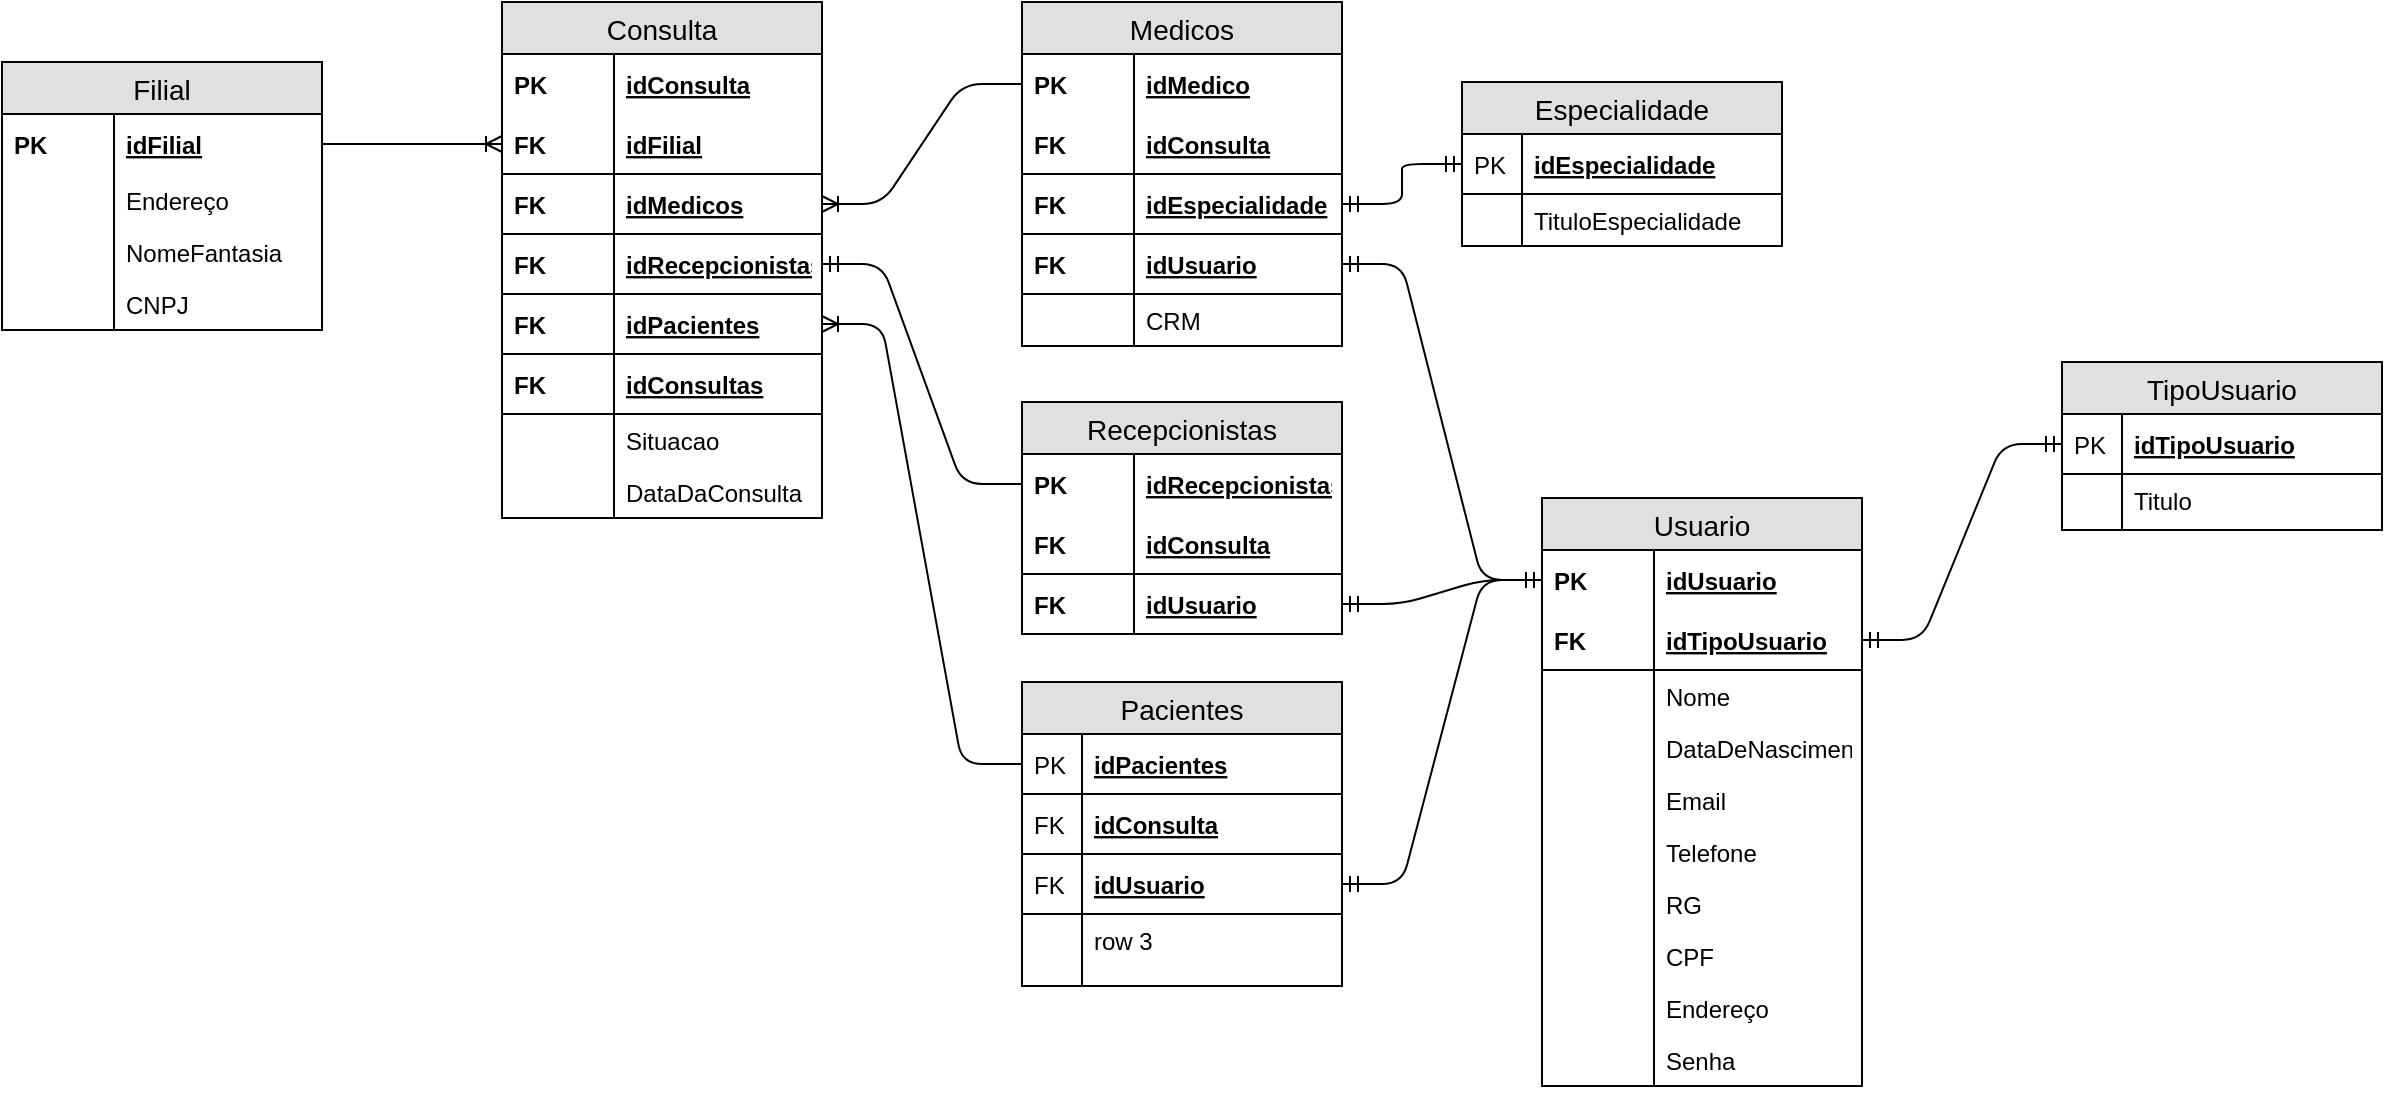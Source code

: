 <mxfile version="12.6.7" type="device"><diagram id="C4TUUDEcaDmJQPDANhr3" name="Page-1"><mxGraphModel dx="1038" dy="548" grid="1" gridSize="10" guides="1" tooltips="1" connect="1" arrows="1" fold="1" page="1" pageScale="1" pageWidth="827" pageHeight="1169" math="0" shadow="0"><root><mxCell id="0"/><mxCell id="1" parent="0"/><mxCell id="StUCn4FQt6FgGUi6J8oa-12" value="Filial" style="swimlane;fontStyle=0;childLayout=stackLayout;horizontal=1;startSize=26;fillColor=#e0e0e0;horizontalStack=0;resizeParent=1;resizeParentMax=0;resizeLast=0;collapsible=1;marginBottom=0;swimlaneFillColor=#ffffff;align=center;fontSize=14;" parent="1" vertex="1"><mxGeometry x="50" y="40" width="160" height="134" as="geometry"/></mxCell><mxCell id="StUCn4FQt6FgGUi6J8oa-13" value="idFilial" style="shape=partialRectangle;top=0;left=0;right=0;bottom=0;align=left;verticalAlign=middle;fillColor=none;spacingLeft=60;spacingRight=4;overflow=hidden;rotatable=0;points=[[0,0.5],[1,0.5]];portConstraint=eastwest;dropTarget=0;fontStyle=5;fontSize=12;" parent="StUCn4FQt6FgGUi6J8oa-12" vertex="1"><mxGeometry y="26" width="160" height="30" as="geometry"/></mxCell><mxCell id="StUCn4FQt6FgGUi6J8oa-14" value="PK" style="shape=partialRectangle;fontStyle=1;top=0;left=0;bottom=0;fillColor=none;align=left;verticalAlign=middle;spacingLeft=4;spacingRight=4;overflow=hidden;rotatable=0;points=[];portConstraint=eastwest;part=1;fontSize=12;" parent="StUCn4FQt6FgGUi6J8oa-13" vertex="1" connectable="0"><mxGeometry width="56" height="30" as="geometry"/></mxCell><mxCell id="StUCn4FQt6FgGUi6J8oa-17" value="Endereço" style="shape=partialRectangle;top=0;left=0;right=0;bottom=0;align=left;verticalAlign=top;fillColor=none;spacingLeft=60;spacingRight=4;overflow=hidden;rotatable=0;points=[[0,0.5],[1,0.5]];portConstraint=eastwest;dropTarget=0;fontSize=12;" parent="StUCn4FQt6FgGUi6J8oa-12" vertex="1"><mxGeometry y="56" width="160" height="26" as="geometry"/></mxCell><mxCell id="StUCn4FQt6FgGUi6J8oa-18" value="" style="shape=partialRectangle;top=0;left=0;bottom=0;fillColor=none;align=left;verticalAlign=top;spacingLeft=4;spacingRight=4;overflow=hidden;rotatable=0;points=[];portConstraint=eastwest;part=1;fontSize=12;" parent="StUCn4FQt6FgGUi6J8oa-17" vertex="1" connectable="0"><mxGeometry width="56" height="26" as="geometry"/></mxCell><mxCell id="StUCn4FQt6FgGUi6J8oa-171" value="NomeFantasia" style="shape=partialRectangle;top=0;left=0;right=0;bottom=0;align=left;verticalAlign=top;fillColor=none;spacingLeft=60;spacingRight=4;overflow=hidden;rotatable=0;points=[[0,0.5],[1,0.5]];portConstraint=eastwest;dropTarget=0;fontSize=12;" parent="StUCn4FQt6FgGUi6J8oa-12" vertex="1"><mxGeometry y="82" width="160" height="26" as="geometry"/></mxCell><mxCell id="StUCn4FQt6FgGUi6J8oa-172" value="" style="shape=partialRectangle;top=0;left=0;bottom=0;fillColor=none;align=left;verticalAlign=top;spacingLeft=4;spacingRight=4;overflow=hidden;rotatable=0;points=[];portConstraint=eastwest;part=1;fontSize=12;" parent="StUCn4FQt6FgGUi6J8oa-171" vertex="1" connectable="0"><mxGeometry width="56" height="26" as="geometry"/></mxCell><mxCell id="StUCn4FQt6FgGUi6J8oa-175" value="CNPJ" style="shape=partialRectangle;top=0;left=0;right=0;bottom=0;align=left;verticalAlign=top;fillColor=none;spacingLeft=60;spacingRight=4;overflow=hidden;rotatable=0;points=[[0,0.5],[1,0.5]];portConstraint=eastwest;dropTarget=0;fontSize=12;" parent="StUCn4FQt6FgGUi6J8oa-12" vertex="1"><mxGeometry y="108" width="160" height="26" as="geometry"/></mxCell><mxCell id="StUCn4FQt6FgGUi6J8oa-176" value="" style="shape=partialRectangle;top=0;left=0;bottom=0;fillColor=none;align=left;verticalAlign=top;spacingLeft=4;spacingRight=4;overflow=hidden;rotatable=0;points=[];portConstraint=eastwest;part=1;fontSize=12;" parent="StUCn4FQt6FgGUi6J8oa-175" vertex="1" connectable="0"><mxGeometry width="56" height="26" as="geometry"/></mxCell><mxCell id="StUCn4FQt6FgGUi6J8oa-21" value="Consulta" style="swimlane;fontStyle=0;childLayout=stackLayout;horizontal=1;startSize=26;fillColor=#e0e0e0;horizontalStack=0;resizeParent=1;resizeParentMax=0;resizeLast=0;collapsible=1;marginBottom=0;swimlaneFillColor=#ffffff;align=center;fontSize=14;" parent="1" vertex="1"><mxGeometry x="300" y="10" width="160" height="258" as="geometry"><mxRectangle x="30" y="180" width="60" height="26" as="alternateBounds"/></mxGeometry></mxCell><mxCell id="StUCn4FQt6FgGUi6J8oa-22" value="idConsulta" style="shape=partialRectangle;top=0;left=0;right=0;bottom=0;align=left;verticalAlign=middle;fillColor=none;spacingLeft=60;spacingRight=4;overflow=hidden;rotatable=0;points=[[0,0.5],[1,0.5]];portConstraint=eastwest;dropTarget=0;fontStyle=5;fontSize=12;" parent="StUCn4FQt6FgGUi6J8oa-21" vertex="1"><mxGeometry y="26" width="160" height="30" as="geometry"/></mxCell><mxCell id="StUCn4FQt6FgGUi6J8oa-23" value="PK" style="shape=partialRectangle;fontStyle=1;top=0;left=0;bottom=0;fillColor=none;align=left;verticalAlign=middle;spacingLeft=4;spacingRight=4;overflow=hidden;rotatable=0;points=[];portConstraint=eastwest;part=1;fontSize=12;" parent="StUCn4FQt6FgGUi6J8oa-22" vertex="1" connectable="0"><mxGeometry width="56" height="30" as="geometry"/></mxCell><mxCell id="StUCn4FQt6FgGUi6J8oa-24" value="idFilial" style="shape=partialRectangle;top=0;left=0;right=0;bottom=1;align=left;verticalAlign=middle;fillColor=none;spacingLeft=60;spacingRight=4;overflow=hidden;rotatable=0;points=[[0,0.5],[1,0.5]];portConstraint=eastwest;dropTarget=0;fontStyle=5;fontSize=12;" parent="StUCn4FQt6FgGUi6J8oa-21" vertex="1"><mxGeometry y="56" width="160" height="30" as="geometry"/></mxCell><mxCell id="StUCn4FQt6FgGUi6J8oa-25" value="FK" style="shape=partialRectangle;fontStyle=1;top=0;left=0;bottom=0;fillColor=none;align=left;verticalAlign=middle;spacingLeft=4;spacingRight=4;overflow=hidden;rotatable=0;points=[];portConstraint=eastwest;part=1;fontSize=12;" parent="StUCn4FQt6FgGUi6J8oa-24" vertex="1" connectable="0"><mxGeometry width="56" height="30" as="geometry"/></mxCell><mxCell id="StUCn4FQt6FgGUi6J8oa-30" value="idMedicos" style="shape=partialRectangle;top=0;left=0;right=0;bottom=1;align=left;verticalAlign=middle;fillColor=none;spacingLeft=60;spacingRight=4;overflow=hidden;rotatable=0;points=[[0,0.5],[1,0.5]];portConstraint=eastwest;dropTarget=0;fontStyle=5;fontSize=12;" parent="StUCn4FQt6FgGUi6J8oa-21" vertex="1"><mxGeometry y="86" width="160" height="30" as="geometry"/></mxCell><mxCell id="StUCn4FQt6FgGUi6J8oa-31" value="FK" style="shape=partialRectangle;fontStyle=1;top=0;left=0;bottom=0;fillColor=none;align=left;verticalAlign=middle;spacingLeft=4;spacingRight=4;overflow=hidden;rotatable=0;points=[];portConstraint=eastwest;part=1;fontSize=12;" parent="StUCn4FQt6FgGUi6J8oa-30" vertex="1" connectable="0"><mxGeometry width="56" height="30" as="geometry"/></mxCell><mxCell id="StUCn4FQt6FgGUi6J8oa-41" value="idRecepcionistas" style="shape=partialRectangle;top=0;left=0;right=0;bottom=1;align=left;verticalAlign=middle;fillColor=none;spacingLeft=60;spacingRight=4;overflow=hidden;rotatable=0;points=[[0,0.5],[1,0.5]];portConstraint=eastwest;dropTarget=0;fontStyle=5;fontSize=12;" parent="StUCn4FQt6FgGUi6J8oa-21" vertex="1"><mxGeometry y="116" width="160" height="30" as="geometry"/></mxCell><mxCell id="StUCn4FQt6FgGUi6J8oa-42" value="FK" style="shape=partialRectangle;fontStyle=1;top=0;left=0;bottom=0;fillColor=none;align=left;verticalAlign=middle;spacingLeft=4;spacingRight=4;overflow=hidden;rotatable=0;points=[];portConstraint=eastwest;part=1;fontSize=12;" parent="StUCn4FQt6FgGUi6J8oa-41" vertex="1" connectable="0"><mxGeometry width="56" height="30" as="geometry"/></mxCell><mxCell id="StUCn4FQt6FgGUi6J8oa-39" value="idPacientes" style="shape=partialRectangle;top=0;left=0;right=0;bottom=1;align=left;verticalAlign=middle;fillColor=none;spacingLeft=60;spacingRight=4;overflow=hidden;rotatable=0;points=[[0,0.5],[1,0.5]];portConstraint=eastwest;dropTarget=0;fontStyle=5;fontSize=12;" parent="StUCn4FQt6FgGUi6J8oa-21" vertex="1"><mxGeometry y="146" width="160" height="30" as="geometry"/></mxCell><mxCell id="StUCn4FQt6FgGUi6J8oa-40" value="FK" style="shape=partialRectangle;fontStyle=1;top=0;left=0;bottom=0;fillColor=none;align=left;verticalAlign=middle;spacingLeft=4;spacingRight=4;overflow=hidden;rotatable=0;points=[];portConstraint=eastwest;part=1;fontSize=12;" parent="StUCn4FQt6FgGUi6J8oa-39" vertex="1" connectable="0"><mxGeometry width="56" height="30" as="geometry"/></mxCell><mxCell id="StUCn4FQt6FgGUi6J8oa-44" value="idConsultas" style="shape=partialRectangle;top=0;left=0;right=0;bottom=1;align=left;verticalAlign=middle;fillColor=none;spacingLeft=60;spacingRight=4;overflow=hidden;rotatable=0;points=[[0,0.5],[1,0.5]];portConstraint=eastwest;dropTarget=0;fontStyle=5;fontSize=12;" parent="StUCn4FQt6FgGUi6J8oa-21" vertex="1"><mxGeometry y="176" width="160" height="30" as="geometry"/></mxCell><mxCell id="StUCn4FQt6FgGUi6J8oa-45" value="FK" style="shape=partialRectangle;fontStyle=1;top=0;left=0;bottom=0;fillColor=none;align=left;verticalAlign=middle;spacingLeft=4;spacingRight=4;overflow=hidden;rotatable=0;points=[];portConstraint=eastwest;part=1;fontSize=12;" parent="StUCn4FQt6FgGUi6J8oa-44" vertex="1" connectable="0"><mxGeometry width="56" height="30" as="geometry"/></mxCell><mxCell id="StUCn4FQt6FgGUi6J8oa-46" value="Situacao" style="shape=partialRectangle;top=0;left=0;right=0;bottom=0;align=left;verticalAlign=top;fillColor=none;spacingLeft=60;spacingRight=4;overflow=hidden;rotatable=0;points=[[0,0.5],[1,0.5]];portConstraint=eastwest;dropTarget=0;fontSize=12;" parent="StUCn4FQt6FgGUi6J8oa-21" vertex="1"><mxGeometry y="206" width="160" height="26" as="geometry"/></mxCell><mxCell id="StUCn4FQt6FgGUi6J8oa-47" value="" style="shape=partialRectangle;top=0;left=0;bottom=0;fillColor=none;align=left;verticalAlign=top;spacingLeft=4;spacingRight=4;overflow=hidden;rotatable=0;points=[];portConstraint=eastwest;part=1;fontSize=12;" parent="StUCn4FQt6FgGUi6J8oa-46" vertex="1" connectable="0"><mxGeometry width="56" height="26" as="geometry"/></mxCell><mxCell id="StUCn4FQt6FgGUi6J8oa-194" value="DataDaConsulta" style="shape=partialRectangle;top=0;left=0;right=0;bottom=0;align=left;verticalAlign=top;fillColor=none;spacingLeft=60;spacingRight=4;overflow=hidden;rotatable=0;points=[[0,0.5],[1,0.5]];portConstraint=eastwest;dropTarget=0;fontSize=12;" parent="StUCn4FQt6FgGUi6J8oa-21" vertex="1"><mxGeometry y="232" width="160" height="26" as="geometry"/></mxCell><mxCell id="StUCn4FQt6FgGUi6J8oa-195" value="" style="shape=partialRectangle;top=0;left=0;bottom=0;fillColor=none;align=left;verticalAlign=top;spacingLeft=4;spacingRight=4;overflow=hidden;rotatable=0;points=[];portConstraint=eastwest;part=1;fontSize=12;" parent="StUCn4FQt6FgGUi6J8oa-194" vertex="1" connectable="0"><mxGeometry width="56" height="26" as="geometry"/></mxCell><mxCell id="StUCn4FQt6FgGUi6J8oa-48" value="Medicos" style="swimlane;fontStyle=0;childLayout=stackLayout;horizontal=1;startSize=26;fillColor=#e0e0e0;horizontalStack=0;resizeParent=1;resizeParentMax=0;resizeLast=0;collapsible=1;marginBottom=0;swimlaneFillColor=#ffffff;align=center;fontSize=14;" parent="1" vertex="1"><mxGeometry x="560" y="10" width="160" height="172" as="geometry"/></mxCell><mxCell id="StUCn4FQt6FgGUi6J8oa-49" value="idMedico" style="shape=partialRectangle;top=0;left=0;right=0;bottom=0;align=left;verticalAlign=middle;fillColor=none;spacingLeft=60;spacingRight=4;overflow=hidden;rotatable=0;points=[[0,0.5],[1,0.5]];portConstraint=eastwest;dropTarget=0;fontStyle=5;fontSize=12;" parent="StUCn4FQt6FgGUi6J8oa-48" vertex="1"><mxGeometry y="26" width="160" height="30" as="geometry"/></mxCell><mxCell id="StUCn4FQt6FgGUi6J8oa-50" value="PK" style="shape=partialRectangle;fontStyle=1;top=0;left=0;bottom=0;fillColor=none;align=left;verticalAlign=middle;spacingLeft=4;spacingRight=4;overflow=hidden;rotatable=0;points=[];portConstraint=eastwest;part=1;fontSize=12;" parent="StUCn4FQt6FgGUi6J8oa-49" vertex="1" connectable="0"><mxGeometry width="56" height="30" as="geometry"/></mxCell><mxCell id="StUCn4FQt6FgGUi6J8oa-51" value="idConsulta" style="shape=partialRectangle;top=0;left=0;right=0;bottom=1;align=left;verticalAlign=middle;fillColor=none;spacingLeft=60;spacingRight=4;overflow=hidden;rotatable=0;points=[[0,0.5],[1,0.5]];portConstraint=eastwest;dropTarget=0;fontStyle=5;fontSize=12;" parent="StUCn4FQt6FgGUi6J8oa-48" vertex="1"><mxGeometry y="56" width="160" height="30" as="geometry"/></mxCell><mxCell id="StUCn4FQt6FgGUi6J8oa-52" value="FK" style="shape=partialRectangle;fontStyle=1;top=0;left=0;bottom=0;fillColor=none;align=left;verticalAlign=middle;spacingLeft=4;spacingRight=4;overflow=hidden;rotatable=0;points=[];portConstraint=eastwest;part=1;fontSize=12;" parent="StUCn4FQt6FgGUi6J8oa-51" vertex="1" connectable="0"><mxGeometry width="56" height="30" as="geometry"/></mxCell><mxCell id="StUCn4FQt6FgGUi6J8oa-71" value="idEspecialidade" style="shape=partialRectangle;top=0;left=0;right=0;bottom=1;align=left;verticalAlign=middle;fillColor=none;spacingLeft=60;spacingRight=4;overflow=hidden;rotatable=0;points=[[0,0.5],[1,0.5]];portConstraint=eastwest;dropTarget=0;fontStyle=5;fontSize=12;" parent="StUCn4FQt6FgGUi6J8oa-48" vertex="1"><mxGeometry y="86" width="160" height="30" as="geometry"/></mxCell><mxCell id="StUCn4FQt6FgGUi6J8oa-72" value="FK" style="shape=partialRectangle;fontStyle=1;top=0;left=0;bottom=0;fillColor=none;align=left;verticalAlign=middle;spacingLeft=4;spacingRight=4;overflow=hidden;rotatable=0;points=[];portConstraint=eastwest;part=1;fontSize=12;" parent="StUCn4FQt6FgGUi6J8oa-71" vertex="1" connectable="0"><mxGeometry width="56" height="30" as="geometry"/></mxCell><mxCell id="ENbxAPlrZbh8UPmjOqys-13" value="idUsuario" style="shape=partialRectangle;top=0;left=0;right=0;bottom=1;align=left;verticalAlign=middle;fillColor=none;spacingLeft=60;spacingRight=4;overflow=hidden;rotatable=0;points=[[0,0.5],[1,0.5]];portConstraint=eastwest;dropTarget=0;fontStyle=5;fontSize=12;" vertex="1" parent="StUCn4FQt6FgGUi6J8oa-48"><mxGeometry y="116" width="160" height="30" as="geometry"/></mxCell><mxCell id="ENbxAPlrZbh8UPmjOqys-14" value="FK" style="shape=partialRectangle;fontStyle=1;top=0;left=0;bottom=0;fillColor=none;align=left;verticalAlign=middle;spacingLeft=4;spacingRight=4;overflow=hidden;rotatable=0;points=[];portConstraint=eastwest;part=1;fontSize=12;" vertex="1" connectable="0" parent="ENbxAPlrZbh8UPmjOqys-13"><mxGeometry width="56" height="30" as="geometry"/></mxCell><mxCell id="StUCn4FQt6FgGUi6J8oa-53" value="CRM" style="shape=partialRectangle;top=0;left=0;right=0;bottom=0;align=left;verticalAlign=top;fillColor=none;spacingLeft=60;spacingRight=4;overflow=hidden;rotatable=0;points=[[0,0.5],[1,0.5]];portConstraint=eastwest;dropTarget=0;fontSize=12;" parent="StUCn4FQt6FgGUi6J8oa-48" vertex="1"><mxGeometry y="146" width="160" height="26" as="geometry"/></mxCell><mxCell id="StUCn4FQt6FgGUi6J8oa-54" value="" style="shape=partialRectangle;top=0;left=0;bottom=0;fillColor=none;align=left;verticalAlign=top;spacingLeft=4;spacingRight=4;overflow=hidden;rotatable=0;points=[];portConstraint=eastwest;part=1;fontSize=12;" parent="StUCn4FQt6FgGUi6J8oa-53" vertex="1" connectable="0"><mxGeometry width="56" height="26" as="geometry"/></mxCell><mxCell id="StUCn4FQt6FgGUi6J8oa-77" value="Recepcionistas" style="swimlane;fontStyle=0;childLayout=stackLayout;horizontal=1;startSize=26;fillColor=#e0e0e0;horizontalStack=0;resizeParent=1;resizeParentMax=0;resizeLast=0;collapsible=1;marginBottom=0;swimlaneFillColor=#ffffff;align=center;fontSize=14;" parent="1" vertex="1"><mxGeometry x="560" y="210" width="160" height="116" as="geometry"/></mxCell><mxCell id="StUCn4FQt6FgGUi6J8oa-78" value="idRecepcionistas" style="shape=partialRectangle;top=0;left=0;right=0;bottom=0;align=left;verticalAlign=middle;fillColor=none;spacingLeft=60;spacingRight=4;overflow=hidden;rotatable=0;points=[[0,0.5],[1,0.5]];portConstraint=eastwest;dropTarget=0;fontStyle=5;fontSize=12;" parent="StUCn4FQt6FgGUi6J8oa-77" vertex="1"><mxGeometry y="26" width="160" height="30" as="geometry"/></mxCell><mxCell id="StUCn4FQt6FgGUi6J8oa-79" value="PK" style="shape=partialRectangle;fontStyle=1;top=0;left=0;bottom=0;fillColor=none;align=left;verticalAlign=middle;spacingLeft=4;spacingRight=4;overflow=hidden;rotatable=0;points=[];portConstraint=eastwest;part=1;fontSize=12;" parent="StUCn4FQt6FgGUi6J8oa-78" vertex="1" connectable="0"><mxGeometry width="56" height="30" as="geometry"/></mxCell><mxCell id="StUCn4FQt6FgGUi6J8oa-80" value="idConsulta" style="shape=partialRectangle;top=0;left=0;right=0;bottom=1;align=left;verticalAlign=middle;fillColor=none;spacingLeft=60;spacingRight=4;overflow=hidden;rotatable=0;points=[[0,0.5],[1,0.5]];portConstraint=eastwest;dropTarget=0;fontStyle=5;fontSize=12;" parent="StUCn4FQt6FgGUi6J8oa-77" vertex="1"><mxGeometry y="56" width="160" height="30" as="geometry"/></mxCell><mxCell id="StUCn4FQt6FgGUi6J8oa-81" value="FK" style="shape=partialRectangle;fontStyle=1;top=0;left=0;bottom=0;fillColor=none;align=left;verticalAlign=middle;spacingLeft=4;spacingRight=4;overflow=hidden;rotatable=0;points=[];portConstraint=eastwest;part=1;fontSize=12;" parent="StUCn4FQt6FgGUi6J8oa-80" vertex="1" connectable="0"><mxGeometry width="56" height="30" as="geometry"/></mxCell><mxCell id="ENbxAPlrZbh8UPmjOqys-11" value="idUsuario" style="shape=partialRectangle;top=0;left=0;right=0;bottom=1;align=left;verticalAlign=middle;fillColor=none;spacingLeft=60;spacingRight=4;overflow=hidden;rotatable=0;points=[[0,0.5],[1,0.5]];portConstraint=eastwest;dropTarget=0;fontStyle=5;fontSize=12;" vertex="1" parent="StUCn4FQt6FgGUi6J8oa-77"><mxGeometry y="86" width="160" height="30" as="geometry"/></mxCell><mxCell id="ENbxAPlrZbh8UPmjOqys-12" value="FK" style="shape=partialRectangle;fontStyle=1;top=0;left=0;bottom=0;fillColor=none;align=left;verticalAlign=middle;spacingLeft=4;spacingRight=4;overflow=hidden;rotatable=0;points=[];portConstraint=eastwest;part=1;fontSize=12;" vertex="1" connectable="0" parent="ENbxAPlrZbh8UPmjOqys-11"><mxGeometry width="56" height="30" as="geometry"/></mxCell><mxCell id="StUCn4FQt6FgGUi6J8oa-86" value="" style="edgeStyle=entityRelationEdgeStyle;fontSize=12;html=1;endArrow=ERoneToMany;exitX=1;exitY=0.5;exitDx=0;exitDy=0;entryX=0;entryY=0.5;entryDx=0;entryDy=0;" parent="1" source="StUCn4FQt6FgGUi6J8oa-13" target="StUCn4FQt6FgGUi6J8oa-24" edge="1"><mxGeometry width="100" height="100" relative="1" as="geometry"><mxPoint x="210" y="110" as="sourcePoint"/><mxPoint x="300" y="60" as="targetPoint"/></mxGeometry></mxCell><mxCell id="StUCn4FQt6FgGUi6J8oa-88" value="Usuario" style="swimlane;fontStyle=0;childLayout=stackLayout;horizontal=1;startSize=26;fillColor=#e0e0e0;horizontalStack=0;resizeParent=1;resizeParentMax=0;resizeLast=0;collapsible=1;marginBottom=0;swimlaneFillColor=#ffffff;align=center;fontSize=14;" parent="1" vertex="1"><mxGeometry x="820" y="258" width="160" height="294" as="geometry"/></mxCell><mxCell id="StUCn4FQt6FgGUi6J8oa-89" value="idUsuario" style="shape=partialRectangle;top=0;left=0;right=0;bottom=0;align=left;verticalAlign=middle;fillColor=none;spacingLeft=60;spacingRight=4;overflow=hidden;rotatable=0;points=[[0,0.5],[1,0.5]];portConstraint=eastwest;dropTarget=0;fontStyle=5;fontSize=12;" parent="StUCn4FQt6FgGUi6J8oa-88" vertex="1"><mxGeometry y="26" width="160" height="30" as="geometry"/></mxCell><mxCell id="StUCn4FQt6FgGUi6J8oa-90" value="PK" style="shape=partialRectangle;fontStyle=1;top=0;left=0;bottom=0;fillColor=none;align=left;verticalAlign=middle;spacingLeft=4;spacingRight=4;overflow=hidden;rotatable=0;points=[];portConstraint=eastwest;part=1;fontSize=12;" parent="StUCn4FQt6FgGUi6J8oa-89" vertex="1" connectable="0"><mxGeometry width="56" height="30" as="geometry"/></mxCell><mxCell id="StUCn4FQt6FgGUi6J8oa-91" value="idTipoUsuario" style="shape=partialRectangle;top=0;left=0;right=0;bottom=1;align=left;verticalAlign=middle;fillColor=none;spacingLeft=60;spacingRight=4;overflow=hidden;rotatable=0;points=[[0,0.5],[1,0.5]];portConstraint=eastwest;dropTarget=0;fontStyle=5;fontSize=12;" parent="StUCn4FQt6FgGUi6J8oa-88" vertex="1"><mxGeometry y="56" width="160" height="30" as="geometry"/></mxCell><mxCell id="StUCn4FQt6FgGUi6J8oa-92" value="FK" style="shape=partialRectangle;fontStyle=1;top=0;left=0;bottom=0;fillColor=none;align=left;verticalAlign=middle;spacingLeft=4;spacingRight=4;overflow=hidden;rotatable=0;points=[];portConstraint=eastwest;part=1;fontSize=12;" parent="StUCn4FQt6FgGUi6J8oa-91" vertex="1" connectable="0"><mxGeometry width="56" height="30" as="geometry"/></mxCell><mxCell id="StUCn4FQt6FgGUi6J8oa-93" value="Nome" style="shape=partialRectangle;top=0;left=0;right=0;bottom=0;align=left;verticalAlign=top;fillColor=none;spacingLeft=60;spacingRight=4;overflow=hidden;rotatable=0;points=[[0,0.5],[1,0.5]];portConstraint=eastwest;dropTarget=0;fontSize=12;" parent="StUCn4FQt6FgGUi6J8oa-88" vertex="1"><mxGeometry y="86" width="160" height="26" as="geometry"/></mxCell><mxCell id="StUCn4FQt6FgGUi6J8oa-94" value="" style="shape=partialRectangle;top=0;left=0;bottom=0;fillColor=none;align=left;verticalAlign=top;spacingLeft=4;spacingRight=4;overflow=hidden;rotatable=0;points=[];portConstraint=eastwest;part=1;fontSize=12;" parent="StUCn4FQt6FgGUi6J8oa-93" vertex="1" connectable="0"><mxGeometry width="56" height="26" as="geometry"/></mxCell><mxCell id="StUCn4FQt6FgGUi6J8oa-102" value="DataDeNascimento" style="shape=partialRectangle;top=0;left=0;right=0;bottom=0;align=left;verticalAlign=top;fillColor=none;spacingLeft=60;spacingRight=4;overflow=hidden;rotatable=0;points=[[0,0.5],[1,0.5]];portConstraint=eastwest;dropTarget=0;fontSize=12;" parent="StUCn4FQt6FgGUi6J8oa-88" vertex="1"><mxGeometry y="112" width="160" height="26" as="geometry"/></mxCell><mxCell id="StUCn4FQt6FgGUi6J8oa-103" value="" style="shape=partialRectangle;top=0;left=0;bottom=0;fillColor=none;align=left;verticalAlign=top;spacingLeft=4;spacingRight=4;overflow=hidden;rotatable=0;points=[];portConstraint=eastwest;part=1;fontSize=12;" parent="StUCn4FQt6FgGUi6J8oa-102" vertex="1" connectable="0"><mxGeometry width="56" height="26" as="geometry"/></mxCell><mxCell id="StUCn4FQt6FgGUi6J8oa-104" value="Email" style="shape=partialRectangle;top=0;left=0;right=0;bottom=0;align=left;verticalAlign=top;fillColor=none;spacingLeft=60;spacingRight=4;overflow=hidden;rotatable=0;points=[[0,0.5],[1,0.5]];portConstraint=eastwest;dropTarget=0;fontSize=12;" parent="StUCn4FQt6FgGUi6J8oa-88" vertex="1"><mxGeometry y="138" width="160" height="26" as="geometry"/></mxCell><mxCell id="StUCn4FQt6FgGUi6J8oa-105" value="" style="shape=partialRectangle;top=0;left=0;bottom=0;fillColor=none;align=left;verticalAlign=top;spacingLeft=4;spacingRight=4;overflow=hidden;rotatable=0;points=[];portConstraint=eastwest;part=1;fontSize=12;" parent="StUCn4FQt6FgGUi6J8oa-104" vertex="1" connectable="0"><mxGeometry width="56" height="26" as="geometry"/></mxCell><mxCell id="StUCn4FQt6FgGUi6J8oa-106" value="Telefone" style="shape=partialRectangle;top=0;left=0;right=0;bottom=0;align=left;verticalAlign=top;fillColor=none;spacingLeft=60;spacingRight=4;overflow=hidden;rotatable=0;points=[[0,0.5],[1,0.5]];portConstraint=eastwest;dropTarget=0;fontSize=12;" parent="StUCn4FQt6FgGUi6J8oa-88" vertex="1"><mxGeometry y="164" width="160" height="26" as="geometry"/></mxCell><mxCell id="StUCn4FQt6FgGUi6J8oa-107" value="" style="shape=partialRectangle;top=0;left=0;bottom=0;fillColor=none;align=left;verticalAlign=top;spacingLeft=4;spacingRight=4;overflow=hidden;rotatable=0;points=[];portConstraint=eastwest;part=1;fontSize=12;" parent="StUCn4FQt6FgGUi6J8oa-106" vertex="1" connectable="0"><mxGeometry width="56" height="26" as="geometry"/></mxCell><mxCell id="StUCn4FQt6FgGUi6J8oa-110" value="RG" style="shape=partialRectangle;top=0;left=0;right=0;bottom=0;align=left;verticalAlign=top;fillColor=none;spacingLeft=60;spacingRight=4;overflow=hidden;rotatable=0;points=[[0,0.5],[1,0.5]];portConstraint=eastwest;dropTarget=0;fontSize=12;" parent="StUCn4FQt6FgGUi6J8oa-88" vertex="1"><mxGeometry y="190" width="160" height="26" as="geometry"/></mxCell><mxCell id="StUCn4FQt6FgGUi6J8oa-111" value="" style="shape=partialRectangle;top=0;left=0;bottom=0;fillColor=none;align=left;verticalAlign=top;spacingLeft=4;spacingRight=4;overflow=hidden;rotatable=0;points=[];portConstraint=eastwest;part=1;fontSize=12;" parent="StUCn4FQt6FgGUi6J8oa-110" vertex="1" connectable="0"><mxGeometry width="56" height="26" as="geometry"/></mxCell><mxCell id="StUCn4FQt6FgGUi6J8oa-112" value="CPF" style="shape=partialRectangle;top=0;left=0;right=0;bottom=0;align=left;verticalAlign=top;fillColor=none;spacingLeft=60;spacingRight=4;overflow=hidden;rotatable=0;points=[[0,0.5],[1,0.5]];portConstraint=eastwest;dropTarget=0;fontSize=12;" parent="StUCn4FQt6FgGUi6J8oa-88" vertex="1"><mxGeometry y="216" width="160" height="26" as="geometry"/></mxCell><mxCell id="StUCn4FQt6FgGUi6J8oa-113" value="" style="shape=partialRectangle;top=0;left=0;bottom=0;fillColor=none;align=left;verticalAlign=top;spacingLeft=4;spacingRight=4;overflow=hidden;rotatable=0;points=[];portConstraint=eastwest;part=1;fontSize=12;" parent="StUCn4FQt6FgGUi6J8oa-112" vertex="1" connectable="0"><mxGeometry width="56" height="26" as="geometry"/></mxCell><mxCell id="StUCn4FQt6FgGUi6J8oa-114" value="Endereço" style="shape=partialRectangle;top=0;left=0;right=0;bottom=0;align=left;verticalAlign=top;fillColor=none;spacingLeft=60;spacingRight=4;overflow=hidden;rotatable=0;points=[[0,0.5],[1,0.5]];portConstraint=eastwest;dropTarget=0;fontSize=12;" parent="StUCn4FQt6FgGUi6J8oa-88" vertex="1"><mxGeometry y="242" width="160" height="26" as="geometry"/></mxCell><mxCell id="StUCn4FQt6FgGUi6J8oa-115" value="" style="shape=partialRectangle;top=0;left=0;bottom=0;fillColor=none;align=left;verticalAlign=top;spacingLeft=4;spacingRight=4;overflow=hidden;rotatable=0;points=[];portConstraint=eastwest;part=1;fontSize=12;" parent="StUCn4FQt6FgGUi6J8oa-114" vertex="1" connectable="0"><mxGeometry width="56" height="26" as="geometry"/></mxCell><mxCell id="StUCn4FQt6FgGUi6J8oa-131" value="Senha" style="shape=partialRectangle;top=0;left=0;right=0;bottom=0;align=left;verticalAlign=top;fillColor=none;spacingLeft=60;spacingRight=4;overflow=hidden;rotatable=0;points=[[0,0.5],[1,0.5]];portConstraint=eastwest;dropTarget=0;fontSize=12;" parent="StUCn4FQt6FgGUi6J8oa-88" vertex="1"><mxGeometry y="268" width="160" height="26" as="geometry"/></mxCell><mxCell id="StUCn4FQt6FgGUi6J8oa-132" value="" style="shape=partialRectangle;top=0;left=0;bottom=0;fillColor=none;align=left;verticalAlign=top;spacingLeft=4;spacingRight=4;overflow=hidden;rotatable=0;points=[];portConstraint=eastwest;part=1;fontSize=12;" parent="StUCn4FQt6FgGUi6J8oa-131" vertex="1" connectable="0"><mxGeometry width="56" height="26" as="geometry"/></mxCell><mxCell id="StUCn4FQt6FgGUi6J8oa-116" value="TipoUsuario" style="swimlane;fontStyle=0;childLayout=stackLayout;horizontal=1;startSize=26;fillColor=#e0e0e0;horizontalStack=0;resizeParent=1;resizeParentMax=0;resizeLast=0;collapsible=1;marginBottom=0;swimlaneFillColor=#ffffff;align=center;fontSize=14;" parent="1" vertex="1"><mxGeometry x="1080" y="190" width="160" height="84" as="geometry"/></mxCell><mxCell id="StUCn4FQt6FgGUi6J8oa-117" value="idTipoUsuario" style="shape=partialRectangle;top=0;left=0;right=0;bottom=1;align=left;verticalAlign=middle;fillColor=none;spacingLeft=34;spacingRight=4;overflow=hidden;rotatable=0;points=[[0,0.5],[1,0.5]];portConstraint=eastwest;dropTarget=0;fontStyle=5;fontSize=12;" parent="StUCn4FQt6FgGUi6J8oa-116" vertex="1"><mxGeometry y="26" width="160" height="30" as="geometry"/></mxCell><mxCell id="StUCn4FQt6FgGUi6J8oa-118" value="PK" style="shape=partialRectangle;top=0;left=0;bottom=0;fillColor=none;align=left;verticalAlign=middle;spacingLeft=4;spacingRight=4;overflow=hidden;rotatable=0;points=[];portConstraint=eastwest;part=1;fontSize=12;" parent="StUCn4FQt6FgGUi6J8oa-117" vertex="1" connectable="0"><mxGeometry width="30" height="30" as="geometry"/></mxCell><mxCell id="StUCn4FQt6FgGUi6J8oa-119" value="Titulo" style="shape=partialRectangle;top=0;left=0;right=0;bottom=0;align=left;verticalAlign=top;fillColor=none;spacingLeft=34;spacingRight=4;overflow=hidden;rotatable=0;points=[[0,0.5],[1,0.5]];portConstraint=eastwest;dropTarget=0;fontSize=12;" parent="StUCn4FQt6FgGUi6J8oa-116" vertex="1"><mxGeometry y="56" width="160" height="26" as="geometry"/></mxCell><mxCell id="StUCn4FQt6FgGUi6J8oa-120" value="" style="shape=partialRectangle;top=0;left=0;bottom=0;fillColor=none;align=left;verticalAlign=top;spacingLeft=4;spacingRight=4;overflow=hidden;rotatable=0;points=[];portConstraint=eastwest;part=1;fontSize=12;" parent="StUCn4FQt6FgGUi6J8oa-119" vertex="1" connectable="0"><mxGeometry width="30" height="26" as="geometry"/></mxCell><mxCell id="StUCn4FQt6FgGUi6J8oa-125" value="" style="shape=partialRectangle;top=0;left=0;right=0;bottom=0;align=left;verticalAlign=top;fillColor=none;spacingLeft=34;spacingRight=4;overflow=hidden;rotatable=0;points=[[0,0.5],[1,0.5]];portConstraint=eastwest;dropTarget=0;fontSize=12;" parent="StUCn4FQt6FgGUi6J8oa-116" vertex="1"><mxGeometry y="82" width="160" height="2" as="geometry"/></mxCell><mxCell id="StUCn4FQt6FgGUi6J8oa-126" value="" style="shape=partialRectangle;top=0;left=0;bottom=0;fillColor=none;align=left;verticalAlign=top;spacingLeft=4;spacingRight=4;overflow=hidden;rotatable=0;points=[];portConstraint=eastwest;part=1;fontSize=12;" parent="StUCn4FQt6FgGUi6J8oa-125" vertex="1" connectable="0"><mxGeometry width="30" height="2" as="geometry"/></mxCell><mxCell id="StUCn4FQt6FgGUi6J8oa-127" value="" style="edgeStyle=entityRelationEdgeStyle;fontSize=12;html=1;endArrow=ERmandOne;startArrow=ERmandOne;entryX=0;entryY=0.5;entryDx=0;entryDy=0;exitX=1;exitY=0.5;exitDx=0;exitDy=0;" parent="1" source="StUCn4FQt6FgGUi6J8oa-91" target="StUCn4FQt6FgGUi6J8oa-117" edge="1"><mxGeometry width="100" height="100" relative="1" as="geometry"><mxPoint x="520" y="1038" as="sourcePoint"/><mxPoint x="620" y="938" as="targetPoint"/></mxGeometry></mxCell><mxCell id="StUCn4FQt6FgGUi6J8oa-134" value="Pacientes" style="swimlane;fontStyle=0;childLayout=stackLayout;horizontal=1;startSize=26;fillColor=#e0e0e0;horizontalStack=0;resizeParent=1;resizeParentMax=0;resizeLast=0;collapsible=1;marginBottom=0;swimlaneFillColor=#ffffff;align=center;fontSize=14;" parent="1" vertex="1"><mxGeometry x="560" y="350" width="160" height="152" as="geometry"/></mxCell><mxCell id="StUCn4FQt6FgGUi6J8oa-135" value="idPacientes" style="shape=partialRectangle;top=0;left=0;right=0;bottom=1;align=left;verticalAlign=middle;fillColor=none;spacingLeft=34;spacingRight=4;overflow=hidden;rotatable=0;points=[[0,0.5],[1,0.5]];portConstraint=eastwest;dropTarget=0;fontStyle=5;fontSize=12;" parent="StUCn4FQt6FgGUi6J8oa-134" vertex="1"><mxGeometry y="26" width="160" height="30" as="geometry"/></mxCell><mxCell id="StUCn4FQt6FgGUi6J8oa-136" value="PK" style="shape=partialRectangle;top=0;left=0;bottom=0;fillColor=none;align=left;verticalAlign=middle;spacingLeft=4;spacingRight=4;overflow=hidden;rotatable=0;points=[];portConstraint=eastwest;part=1;fontSize=12;" parent="StUCn4FQt6FgGUi6J8oa-135" vertex="1" connectable="0"><mxGeometry width="30" height="30" as="geometry"/></mxCell><mxCell id="StUCn4FQt6FgGUi6J8oa-166" value="idConsulta" style="shape=partialRectangle;top=0;left=0;right=0;bottom=1;align=left;verticalAlign=middle;fillColor=none;spacingLeft=34;spacingRight=4;overflow=hidden;rotatable=0;points=[[0,0.5],[1,0.5]];portConstraint=eastwest;dropTarget=0;fontStyle=5;fontSize=12;" parent="StUCn4FQt6FgGUi6J8oa-134" vertex="1"><mxGeometry y="56" width="160" height="30" as="geometry"/></mxCell><mxCell id="StUCn4FQt6FgGUi6J8oa-167" value="FK" style="shape=partialRectangle;top=0;left=0;bottom=0;fillColor=none;align=left;verticalAlign=middle;spacingLeft=4;spacingRight=4;overflow=hidden;rotatable=0;points=[];portConstraint=eastwest;part=1;fontSize=12;" parent="StUCn4FQt6FgGUi6J8oa-166" vertex="1" connectable="0"><mxGeometry width="30" height="30" as="geometry"/></mxCell><mxCell id="ENbxAPlrZbh8UPmjOqys-8" value="idUsuario" style="shape=partialRectangle;top=0;left=0;right=0;bottom=1;align=left;verticalAlign=middle;fillColor=none;spacingLeft=34;spacingRight=4;overflow=hidden;rotatable=0;points=[[0,0.5],[1,0.5]];portConstraint=eastwest;dropTarget=0;fontStyle=5;fontSize=12;" vertex="1" parent="StUCn4FQt6FgGUi6J8oa-134"><mxGeometry y="86" width="160" height="30" as="geometry"/></mxCell><mxCell id="ENbxAPlrZbh8UPmjOqys-9" value="FK" style="shape=partialRectangle;top=0;left=0;bottom=0;fillColor=none;align=left;verticalAlign=middle;spacingLeft=4;spacingRight=4;overflow=hidden;rotatable=0;points=[];portConstraint=eastwest;part=1;fontSize=12;" vertex="1" connectable="0" parent="ENbxAPlrZbh8UPmjOqys-8"><mxGeometry width="30" height="30" as="geometry"/></mxCell><mxCell id="StUCn4FQt6FgGUi6J8oa-141" value="row 3" style="shape=partialRectangle;top=0;left=0;right=0;bottom=0;align=left;verticalAlign=top;fillColor=none;spacingLeft=34;spacingRight=4;overflow=hidden;rotatable=0;points=[[0,0.5],[1,0.5]];portConstraint=eastwest;dropTarget=0;fontSize=12;" parent="StUCn4FQt6FgGUi6J8oa-134" vertex="1"><mxGeometry y="116" width="160" height="26" as="geometry"/></mxCell><mxCell id="StUCn4FQt6FgGUi6J8oa-142" value="" style="shape=partialRectangle;top=0;left=0;bottom=0;fillColor=none;align=left;verticalAlign=top;spacingLeft=4;spacingRight=4;overflow=hidden;rotatable=0;points=[];portConstraint=eastwest;part=1;fontSize=12;" parent="StUCn4FQt6FgGUi6J8oa-141" vertex="1" connectable="0"><mxGeometry width="30" height="26" as="geometry"/></mxCell><mxCell id="StUCn4FQt6FgGUi6J8oa-143" value="" style="shape=partialRectangle;top=0;left=0;right=0;bottom=0;align=left;verticalAlign=top;fillColor=none;spacingLeft=34;spacingRight=4;overflow=hidden;rotatable=0;points=[[0,0.5],[1,0.5]];portConstraint=eastwest;dropTarget=0;fontSize=12;" parent="StUCn4FQt6FgGUi6J8oa-134" vertex="1"><mxGeometry y="142" width="160" height="10" as="geometry"/></mxCell><mxCell id="StUCn4FQt6FgGUi6J8oa-144" value="" style="shape=partialRectangle;top=0;left=0;bottom=0;fillColor=none;align=left;verticalAlign=top;spacingLeft=4;spacingRight=4;overflow=hidden;rotatable=0;points=[];portConstraint=eastwest;part=1;fontSize=12;" parent="StUCn4FQt6FgGUi6J8oa-143" vertex="1" connectable="0"><mxGeometry width="30" height="10" as="geometry"/></mxCell><mxCell id="StUCn4FQt6FgGUi6J8oa-177" value="Especialidade" style="swimlane;fontStyle=0;childLayout=stackLayout;horizontal=1;startSize=26;fillColor=#e0e0e0;horizontalStack=0;resizeParent=1;resizeParentMax=0;resizeLast=0;collapsible=1;marginBottom=0;swimlaneFillColor=#ffffff;align=center;fontSize=14;" parent="1" vertex="1"><mxGeometry x="780" y="50" width="160" height="82" as="geometry"/></mxCell><mxCell id="StUCn4FQt6FgGUi6J8oa-178" value="idEspecialidade" style="shape=partialRectangle;top=0;left=0;right=0;bottom=1;align=left;verticalAlign=middle;fillColor=none;spacingLeft=34;spacingRight=4;overflow=hidden;rotatable=0;points=[[0,0.5],[1,0.5]];portConstraint=eastwest;dropTarget=0;fontStyle=5;fontSize=12;" parent="StUCn4FQt6FgGUi6J8oa-177" vertex="1"><mxGeometry y="26" width="160" height="30" as="geometry"/></mxCell><mxCell id="StUCn4FQt6FgGUi6J8oa-179" value="PK" style="shape=partialRectangle;top=0;left=0;bottom=0;fillColor=none;align=left;verticalAlign=middle;spacingLeft=4;spacingRight=4;overflow=hidden;rotatable=0;points=[];portConstraint=eastwest;part=1;fontSize=12;" parent="StUCn4FQt6FgGUi6J8oa-178" vertex="1" connectable="0"><mxGeometry width="30" height="30" as="geometry"/></mxCell><mxCell id="StUCn4FQt6FgGUi6J8oa-180" value="TituloEspecialidade" style="shape=partialRectangle;top=0;left=0;right=0;bottom=0;align=left;verticalAlign=top;fillColor=none;spacingLeft=34;spacingRight=4;overflow=hidden;rotatable=0;points=[[0,0.5],[1,0.5]];portConstraint=eastwest;dropTarget=0;fontSize=12;" parent="StUCn4FQt6FgGUi6J8oa-177" vertex="1"><mxGeometry y="56" width="160" height="26" as="geometry"/></mxCell><mxCell id="StUCn4FQt6FgGUi6J8oa-181" value="" style="shape=partialRectangle;top=0;left=0;bottom=0;fillColor=none;align=left;verticalAlign=top;spacingLeft=4;spacingRight=4;overflow=hidden;rotatable=0;points=[];portConstraint=eastwest;part=1;fontSize=12;" parent="StUCn4FQt6FgGUi6J8oa-180" vertex="1" connectable="0"><mxGeometry width="30" height="26" as="geometry"/></mxCell><mxCell id="StUCn4FQt6FgGUi6J8oa-189" value="" style="edgeStyle=entityRelationEdgeStyle;fontSize=12;html=1;endArrow=ERmandOne;startArrow=ERmandOne;entryX=0;entryY=0.5;entryDx=0;entryDy=0;exitX=1;exitY=0.5;exitDx=0;exitDy=0;" parent="1" source="StUCn4FQt6FgGUi6J8oa-71" target="StUCn4FQt6FgGUi6J8oa-178" edge="1"><mxGeometry width="100" height="100" relative="1" as="geometry"><mxPoint x="720" y="282.6" as="sourcePoint"/><mxPoint x="820" y="182.6" as="targetPoint"/></mxGeometry></mxCell><mxCell id="ENbxAPlrZbh8UPmjOqys-4" value="" style="edgeStyle=entityRelationEdgeStyle;fontSize=12;html=1;endArrow=ERoneToMany;" edge="1" parent="1" source="StUCn4FQt6FgGUi6J8oa-49" target="StUCn4FQt6FgGUi6J8oa-30"><mxGeometry width="100" height="100" relative="1" as="geometry"><mxPoint x="540" y="90" as="sourcePoint"/><mxPoint x="470" y="380" as="targetPoint"/></mxGeometry></mxCell><mxCell id="ENbxAPlrZbh8UPmjOqys-5" value="" style="edgeStyle=entityRelationEdgeStyle;fontSize=12;html=1;endArrow=ERmandOne;" edge="1" parent="1" source="StUCn4FQt6FgGUi6J8oa-78" target="StUCn4FQt6FgGUi6J8oa-41"><mxGeometry width="100" height="100" relative="1" as="geometry"><mxPoint x="440" y="320" as="sourcePoint"/><mxPoint x="540" y="220" as="targetPoint"/></mxGeometry></mxCell><mxCell id="ENbxAPlrZbh8UPmjOqys-6" value="" style="edgeStyle=entityRelationEdgeStyle;fontSize=12;html=1;endArrow=ERoneToMany;" edge="1" parent="1" source="StUCn4FQt6FgGUi6J8oa-135" target="StUCn4FQt6FgGUi6J8oa-39"><mxGeometry width="100" height="100" relative="1" as="geometry"><mxPoint x="390" y="420" as="sourcePoint"/><mxPoint x="490" y="320" as="targetPoint"/></mxGeometry></mxCell><mxCell id="ENbxAPlrZbh8UPmjOqys-15" value="" style="edgeStyle=entityRelationEdgeStyle;fontSize=12;html=1;endArrow=ERmandOne;startArrow=ERmandOne;exitX=1;exitY=0.5;exitDx=0;exitDy=0;entryX=0;entryY=0.5;entryDx=0;entryDy=0;" edge="1" parent="1" source="ENbxAPlrZbh8UPmjOqys-13" target="StUCn4FQt6FgGUi6J8oa-89"><mxGeometry width="100" height="100" relative="1" as="geometry"><mxPoint x="880" y="390" as="sourcePoint"/><mxPoint x="980" y="290" as="targetPoint"/></mxGeometry></mxCell><mxCell id="ENbxAPlrZbh8UPmjOqys-17" value="" style="edgeStyle=entityRelationEdgeStyle;fontSize=12;html=1;endArrow=ERmandOne;startArrow=ERmandOne;exitX=1;exitY=0.5;exitDx=0;exitDy=0;entryX=0;entryY=0.5;entryDx=0;entryDy=0;" edge="1" parent="1" source="ENbxAPlrZbh8UPmjOqys-11" target="StUCn4FQt6FgGUi6J8oa-89"><mxGeometry width="100" height="100" relative="1" as="geometry"><mxPoint x="880" y="390" as="sourcePoint"/><mxPoint x="980" y="290" as="targetPoint"/></mxGeometry></mxCell><mxCell id="ENbxAPlrZbh8UPmjOqys-18" value="" style="edgeStyle=entityRelationEdgeStyle;fontSize=12;html=1;endArrow=ERmandOne;startArrow=ERmandOne;entryX=0;entryY=0.5;entryDx=0;entryDy=0;exitX=1;exitY=0.5;exitDx=0;exitDy=0;" edge="1" parent="1" source="ENbxAPlrZbh8UPmjOqys-8" target="StUCn4FQt6FgGUi6J8oa-89"><mxGeometry width="100" height="100" relative="1" as="geometry"><mxPoint x="790" y="470" as="sourcePoint"/><mxPoint x="890" y="370" as="targetPoint"/></mxGeometry></mxCell></root></mxGraphModel></diagram></mxfile>